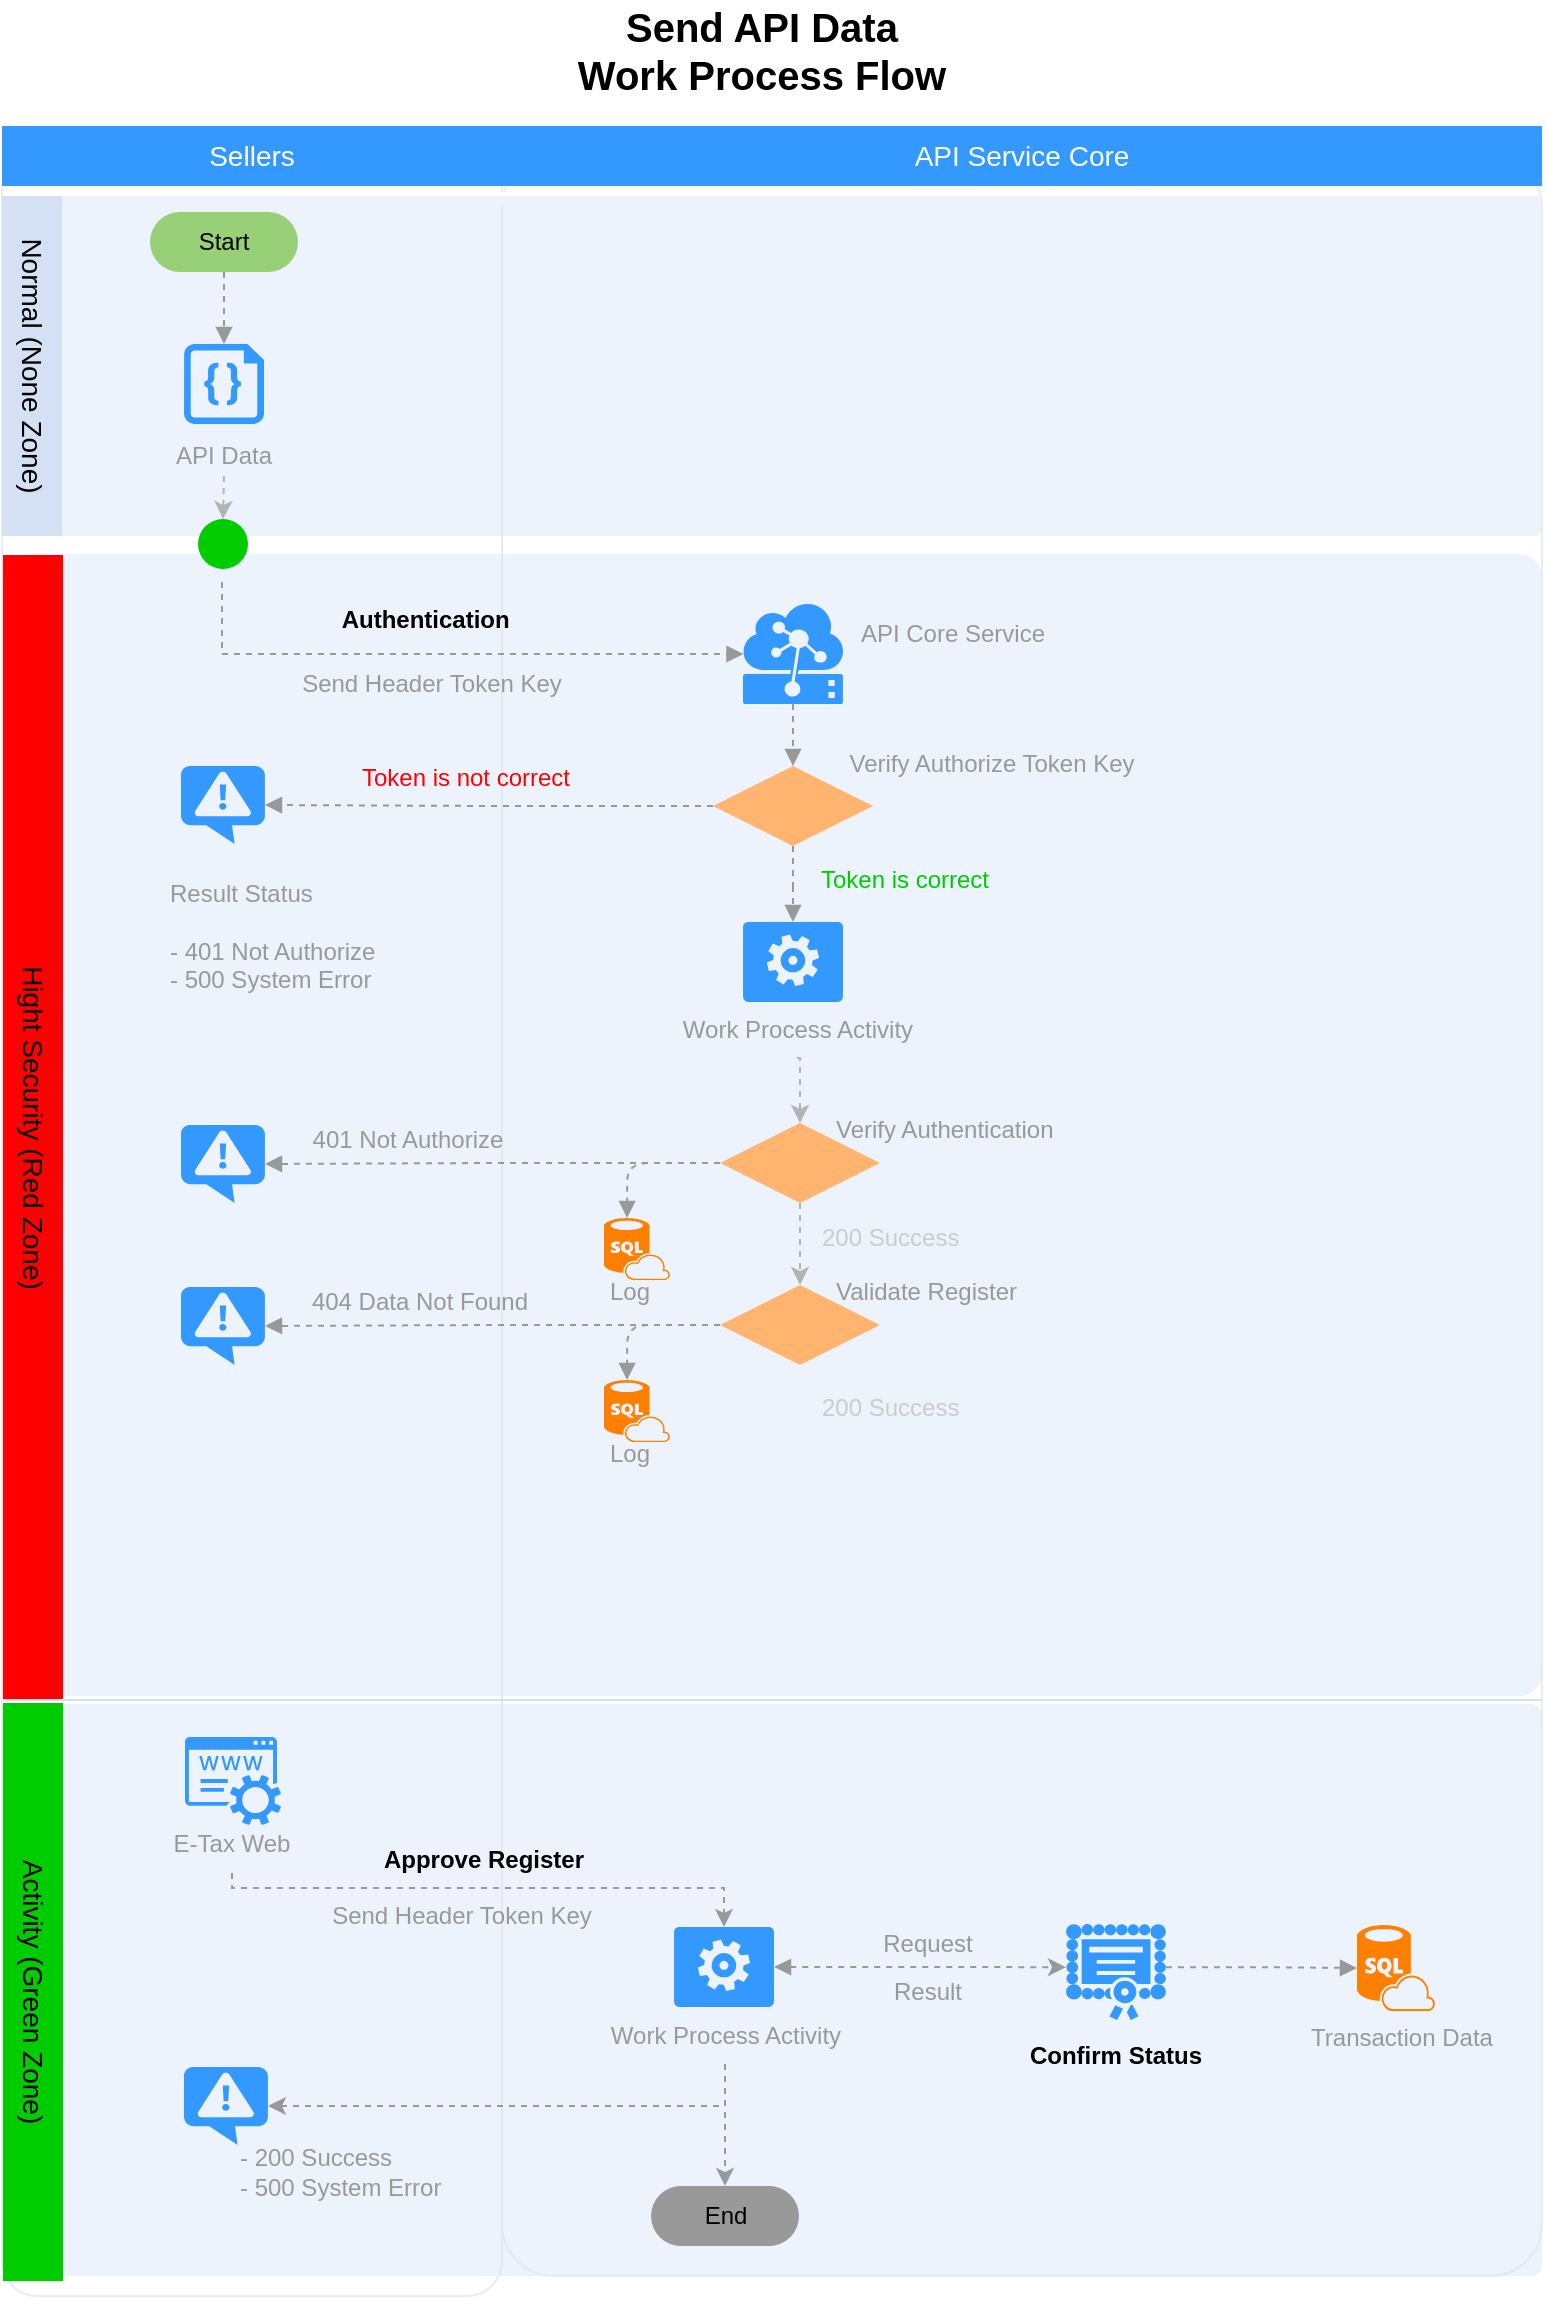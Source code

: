 <mxfile version="10.8.0" type="github"><diagram id="6a731a19-8d31-9384-78a2-239565b7b9f0" name="Page-1"><mxGraphModel dx="1220" dy="634" grid="1" gridSize="10" guides="1" tooltips="1" connect="1" arrows="1" fold="1" page="1" pageScale="1" pageWidth="827" pageHeight="1169" background="none" math="0" shadow="0"><root><mxCell id="0"/><mxCell id="1" parent="0"/><mxCell id="mB4sy3g2SSNMeMLBoOsv-2041" value="" style="rounded=1;whiteSpace=wrap;html=1;strokeColor=#E6E6E6;strokeWidth=1;fillColor=#FFFFFF;fontFamily=Helvetica;fontSize=14;fontColor=#FFB366;opacity=75;verticalAlign=top;fontStyle=1;arcSize=5;" vertex="1" parent="1"><mxGeometry x="300" y="90" width="520" height="1060" as="geometry"/></mxCell><mxCell id="mB4sy3g2SSNMeMLBoOsv-2042" value="" style="rounded=1;whiteSpace=wrap;html=1;strokeColor=#E6E6E6;strokeWidth=1;fillColor=#FFFFFF;fontFamily=Helvetica;fontSize=14;fontColor=#FFB366;opacity=75;verticalAlign=top;fontStyle=1;arcSize=7;" vertex="1" parent="1"><mxGeometry x="50" y="90" width="250" height="1070" as="geometry"/></mxCell><mxCell id="mB4sy3g2SSNMeMLBoOsv-2043" value="" style="shape=mxgraph.arrows.two_way_arrow_horizontal;html=1;verticalLabelPosition=bottom;verticalAlign=top;strokeWidth=2;strokeColor=none;dashed=1;fillColor=#FFFFFF;fontFamily=Verdana;fontSize=12;fontColor=#00BEF2" vertex="1" parent="1"><mxGeometry x="265.5" y="104" width="67" height="15" as="geometry"/></mxCell><mxCell id="mB4sy3g2SSNMeMLBoOsv-2044" value="" style="rounded=1;whiteSpace=wrap;html=1;strokeColor=none;strokeWidth=1;fillColor=#dae8fc;fontSize=12;align=center;arcSize=2;opacity=50;" vertex="1" parent="1"><mxGeometry x="51" y="864" width="769" height="286" as="geometry"/></mxCell><mxCell id="mB4sy3g2SSNMeMLBoOsv-2045" value="" style="rounded=1;whiteSpace=wrap;html=1;strokeColor=none;strokeWidth=1;fillColor=#dae8fc;fontSize=12;align=center;arcSize=2;opacity=50;" vertex="1" parent="1"><mxGeometry x="51" y="289" width="769" height="571" as="geometry"/></mxCell><mxCell id="mB4sy3g2SSNMeMLBoOsv-2046" value="" style="rounded=1;whiteSpace=wrap;html=1;strokeColor=none;strokeWidth=1;fillColor=#dae8fc;fontSize=12;align=center;arcSize=2;opacity=50;" vertex="1" parent="1"><mxGeometry x="50" y="110" width="770" height="170" as="geometry"/></mxCell><mxCell id="mB4sy3g2SSNMeMLBoOsv-2047" value="Send API Data&lt;br&gt;Work Process Flow" style="text;html=1;strokeColor=none;fillColor=none;align=center;verticalAlign=middle;whiteSpace=wrap;rounded=0;fontStyle=1;fontSize=20;" vertex="1" parent="1"><mxGeometry x="275" y="12" width="310" height="50" as="geometry"/></mxCell><mxCell id="mB4sy3g2SSNMeMLBoOsv-2048" style="edgeStyle=orthogonalEdgeStyle;rounded=0;orthogonalLoop=1;jettySize=auto;html=1;exitX=0.5;exitY=1;exitDx=0;exitDy=0;exitPerimeter=0;entryX=0.5;entryY=0;entryDx=0;entryDy=0;dashed=1;startArrow=none;startFill=0;endArrow=block;endFill=1;strokeColor=#999999;" edge="1" parent="1" source="mB4sy3g2SSNMeMLBoOsv-2049" target="mB4sy3g2SSNMeMLBoOsv-2084"><mxGeometry relative="1" as="geometry"/></mxCell><mxCell id="mB4sy3g2SSNMeMLBoOsv-2049" value="" style="shadow=0;dashed=0;html=1;strokeColor=none;labelPosition=center;verticalLabelPosition=bottom;verticalAlign=top;align=center;shape=mxgraph.mscae.cloud.iot_edge;fillColor=#3399FF;pointerEvents=1;fontSize=12;fontColor=#999999;" vertex="1" parent="1"><mxGeometry x="420.5" y="314" width="50" height="50" as="geometry"/></mxCell><mxCell id="mB4sy3g2SSNMeMLBoOsv-2050" value="" style="verticalLabelPosition=bottom;html=1;verticalAlign=top;align=center;strokeColor=none;fillColor=#3399FF;shape=mxgraph.azure.notification_topic;fontSize=12;fontColor=#999999;" vertex="1" parent="1"><mxGeometry x="139.5" y="395" width="42" height="39" as="geometry"/></mxCell><mxCell id="mB4sy3g2SSNMeMLBoOsv-2051" value="Result Status&lt;br&gt;&lt;br&gt;- 401 Not Authorize&lt;br&gt;- 500 System Error&lt;br&gt;" style="text;html=1;strokeColor=none;fillColor=none;align=left;verticalAlign=middle;whiteSpace=wrap;rounded=0;fontSize=12;fontColor=#999999;" vertex="1" parent="1"><mxGeometry x="132" y="441" width="143" height="77" as="geometry"/></mxCell><mxCell id="mB4sy3g2SSNMeMLBoOsv-2080" style="edgeStyle=orthogonalEdgeStyle;rounded=0;orthogonalLoop=1;jettySize=auto;html=1;exitX=0.5;exitY=1;exitDx=0;exitDy=0;entryX=0.005;entryY=0.5;entryDx=0;entryDy=0;dashed=1;startArrow=none;startFill=0;endArrow=block;endFill=1;strokeColor=#999999;entryPerimeter=0;" edge="1" parent="1" target="mB4sy3g2SSNMeMLBoOsv-2049"><mxGeometry relative="1" as="geometry"><mxPoint x="378" y="341" as="targetPoint"/><mxPoint x="160" y="303" as="sourcePoint"/><Array as="points"><mxPoint x="160" y="339"/></Array></mxGeometry></mxCell><mxCell id="mB4sy3g2SSNMeMLBoOsv-2082" style="edgeStyle=orthogonalEdgeStyle;rounded=0;orthogonalLoop=1;jettySize=auto;html=1;exitX=0.5;exitY=1;exitDx=0;exitDy=0;dashed=1;startArrow=none;startFill=0;endArrow=block;endFill=1;strokeColor=#999999;" edge="1" parent="1" source="mB4sy3g2SSNMeMLBoOsv-2084" target="mB4sy3g2SSNMeMLBoOsv-2091"><mxGeometry relative="1" as="geometry"/></mxCell><mxCell id="mB4sy3g2SSNMeMLBoOsv-2083" style="edgeStyle=orthogonalEdgeStyle;rounded=0;orthogonalLoop=1;jettySize=auto;html=1;exitX=0;exitY=0.5;exitDx=0;exitDy=0;entryX=1;entryY=0.5;entryDx=0;entryDy=0;entryPerimeter=0;dashed=1;startArrow=none;startFill=0;endArrow=block;endFill=1;strokeColor=#999999;" edge="1" parent="1" source="mB4sy3g2SSNMeMLBoOsv-2084" target="mB4sy3g2SSNMeMLBoOsv-2050"><mxGeometry relative="1" as="geometry"/></mxCell><mxCell id="mB4sy3g2SSNMeMLBoOsv-2084" value="" style="rhombus;whiteSpace=wrap;html=1;strokeColor=none;strokeWidth=1;fillColor=#FFB570;fontSize=12;fontColor=#999999;align=left;" vertex="1" parent="1"><mxGeometry x="405.5" y="395" width="80" height="40" as="geometry"/></mxCell><mxCell id="mB4sy3g2SSNMeMLBoOsv-2085" value="Authentication&amp;nbsp;&lt;br&gt;" style="text;html=1;strokeColor=none;fillColor=none;align=center;verticalAlign=middle;whiteSpace=wrap;rounded=0;fontSize=12;fontColor=#000000;fontStyle=1" vertex="1" parent="1"><mxGeometry x="167" y="305" width="193" height="34" as="geometry"/></mxCell><mxCell id="mB4sy3g2SSNMeMLBoOsv-2086" value="API Core Service" style="text;html=1;strokeColor=none;fillColor=none;align=center;verticalAlign=middle;whiteSpace=wrap;rounded=0;fontSize=12;fontColor=#999999;" vertex="1" parent="1"><mxGeometry x="475" y="314.5" width="101" height="29" as="geometry"/></mxCell><mxCell id="mB4sy3g2SSNMeMLBoOsv-2087" value="Token is correct" style="text;html=1;strokeColor=none;fillColor=none;align=center;verticalAlign=middle;whiteSpace=wrap;rounded=0;fontSize=12;fontColor=#00CC00;" vertex="1" parent="1"><mxGeometry x="451" y="437.5" width="101" height="29" as="geometry"/></mxCell><mxCell id="mB4sy3g2SSNMeMLBoOsv-2088" value="Verify Authorize Token Key" style="text;html=1;strokeColor=none;fillColor=none;align=center;verticalAlign=middle;whiteSpace=wrap;rounded=0;fontSize=12;fontColor=#999999;" vertex="1" parent="1"><mxGeometry x="465" y="379" width="160" height="29" as="geometry"/></mxCell><mxCell id="mB4sy3g2SSNMeMLBoOsv-2089" value="Token is not correct" style="text;html=1;strokeColor=none;fillColor=none;align=center;verticalAlign=middle;whiteSpace=wrap;rounded=0;fontSize=12;fontColor=#FF0000;" vertex="1" parent="1"><mxGeometry x="220" y="386" width="124" height="29" as="geometry"/></mxCell><mxCell id="mB4sy3g2SSNMeMLBoOsv-2090" value="" style="group" vertex="1" connectable="0" parent="1"><mxGeometry x="367.5" y="505" width="160" height="72" as="geometry"/></mxCell><mxCell id="mB4sy3g2SSNMeMLBoOsv-2091" value="" style="verticalLabelPosition=bottom;html=1;verticalAlign=top;align=center;strokeColor=none;fillColor=#3399FF;shape=mxgraph.azure.worker_role;fontSize=12;fontColor=#999999;" vertex="1" parent="mB4sy3g2SSNMeMLBoOsv-2090"><mxGeometry x="53" y="-32" width="50" height="40" as="geometry"/></mxCell><mxCell id="mB4sy3g2SSNMeMLBoOsv-2092" value="Work Process Activity&lt;br&gt;" style="text;html=1;strokeColor=none;fillColor=none;align=center;verticalAlign=middle;whiteSpace=wrap;rounded=0;fontSize=12;fontColor=#999999;" vertex="1" parent="mB4sy3g2SSNMeMLBoOsv-2090"><mxGeometry y="7" width="160" height="29" as="geometry"/></mxCell><mxCell id="mB4sy3g2SSNMeMLBoOsv-2094" value="End" style="rounded=1;whiteSpace=wrap;html=1;fontColor=#000000;align=center;arcSize=50;labelBackgroundColor=none;fillColor=#999999;strokeColor=none;" vertex="1" parent="1"><mxGeometry x="374.5" y="1105" width="74" height="30" as="geometry"/></mxCell><mxCell id="mB4sy3g2SSNMeMLBoOsv-2095" style="edgeStyle=orthogonalEdgeStyle;rounded=0;orthogonalLoop=1;jettySize=auto;html=1;exitX=0.5;exitY=1;exitDx=0;exitDy=0;entryX=0.5;entryY=0;entryDx=0;entryDy=0;entryPerimeter=0;dashed=1;startArrow=none;startFill=0;endArrow=block;endFill=1;strokeColor=#999999;fontColor=#000000;" edge="1" parent="1" source="mB4sy3g2SSNMeMLBoOsv-2096" target="mB4sy3g2SSNMeMLBoOsv-2145"><mxGeometry relative="1" as="geometry"><mxPoint x="161" y="181" as="targetPoint"/></mxGeometry></mxCell><mxCell id="mB4sy3g2SSNMeMLBoOsv-2096" value="Start" style="rounded=1;whiteSpace=wrap;html=1;fontColor=#000000;align=center;arcSize=50;labelBackgroundColor=none;fillColor=#97D077;strokeColor=none;" vertex="1" parent="1"><mxGeometry x="124" y="118" width="74" height="30" as="geometry"/></mxCell><mxCell id="mB4sy3g2SSNMeMLBoOsv-2098" value="Hight Security (Red Zone)" style="whiteSpace=wrap;html=1;dashed=1;strokeColor=none;strokeWidth=2;fillColor=#FF0000;fontFamily=Helvetica;fontSize=14;fontColor=#000000;fontStyle=0;rotation=90;" vertex="1" parent="1"><mxGeometry x="-221" y="561" width="573" height="30" as="geometry"/></mxCell><mxCell id="mB4sy3g2SSNMeMLBoOsv-2108" value="" style="ellipse;whiteSpace=wrap;html=1;aspect=fixed;fillColor=#00CC00;fontColor=#000000;align=center;strokeColor=none;" vertex="1" parent="1"><mxGeometry x="148" y="271.5" width="25" height="25" as="geometry"/></mxCell><mxCell id="mB4sy3g2SSNMeMLBoOsv-2110" value="Activity (Green Zone)" style="whiteSpace=wrap;html=1;dashed=1;strokeColor=none;strokeWidth=2;fillColor=#00CC00;fontFamily=Helvetica;fontSize=14;fontColor=#000000;fontStyle=0;rotation=90;" vertex="1" parent="1"><mxGeometry x="-79" y="993" width="289" height="30" as="geometry"/></mxCell><mxCell id="mB4sy3g2SSNMeMLBoOsv-2111" value="Sellers" style="whiteSpace=wrap;html=1;dashed=1;strokeColor=none;strokeWidth=2;fillColor=#3399FF;fontFamily=Helvetica;fontSize=14;fontColor=#FFFFFF;fontStyle=0" vertex="1" parent="1"><mxGeometry x="50" y="75" width="250" height="30" as="geometry"/></mxCell><mxCell id="mB4sy3g2SSNMeMLBoOsv-2112" value="API Service Core" style="whiteSpace=wrap;html=1;dashed=1;strokeColor=none;strokeWidth=2;fillColor=#3399FF;fontFamily=Helvetica;fontSize=14;fontColor=#FFFFFF;fontStyle=0" vertex="1" parent="1"><mxGeometry x="300" y="75" width="520" height="30" as="geometry"/></mxCell><mxCell id="mB4sy3g2SSNMeMLBoOsv-2113" value="Normal (None Zone)" style="whiteSpace=wrap;html=1;dashed=1;strokeColor=none;strokeWidth=2;fillColor=#D4E1F5;fontFamily=Helvetica;fontSize=14;fontColor=#000000;fontStyle=0;rotation=90;" vertex="1" parent="1"><mxGeometry x="-20" y="180" width="170" height="30" as="geometry"/></mxCell><mxCell id="mB4sy3g2SSNMeMLBoOsv-2116" value="" style="group" vertex="1" connectable="0" parent="1"><mxGeometry x="333" y="975.5" width="160" height="72" as="geometry"/></mxCell><mxCell id="mB4sy3g2SSNMeMLBoOsv-2117" value="" style="verticalLabelPosition=bottom;html=1;verticalAlign=top;align=center;strokeColor=none;fillColor=#3399FF;shape=mxgraph.azure.worker_role;fontSize=12;fontColor=#999999;" vertex="1" parent="mB4sy3g2SSNMeMLBoOsv-2116"><mxGeometry x="53" width="50" height="40" as="geometry"/></mxCell><mxCell id="mB4sy3g2SSNMeMLBoOsv-2118" value="" style="group" vertex="1" connectable="0" parent="1"><mxGeometry x="551.5" y="1048" width="108" height="79" as="geometry"/></mxCell><mxCell id="mB4sy3g2SSNMeMLBoOsv-2119" value="Approve Register&lt;br&gt;" style="text;html=1;strokeColor=none;fillColor=none;align=center;verticalAlign=middle;whiteSpace=wrap;rounded=0;fontSize=12;fontColor=#000000;fontStyle=1" vertex="1" parent="1"><mxGeometry x="207" y="933.5" width="168" height="16" as="geometry"/></mxCell><mxCell id="mB4sy3g2SSNMeMLBoOsv-2120" style="edgeStyle=orthogonalEdgeStyle;rounded=0;orthogonalLoop=1;jettySize=auto;html=1;exitX=0.5;exitY=1;exitDx=0;exitDy=0;entryX=1;entryY=0.5;entryDx=0;entryDy=0;entryPerimeter=0;dashed=1;strokeColor=#999999;fontColor=#00CC00;" edge="1" parent="1" source="mB4sy3g2SSNMeMLBoOsv-2122" target="mB4sy3g2SSNMeMLBoOsv-2131"><mxGeometry relative="1" as="geometry"/></mxCell><mxCell id="mB4sy3g2SSNMeMLBoOsv-2121" style="edgeStyle=orthogonalEdgeStyle;rounded=0;orthogonalLoop=1;jettySize=auto;html=1;exitX=0.5;exitY=1;exitDx=0;exitDy=0;dashed=1;strokeColor=#999999;fontColor=#009900;" edge="1" parent="1" source="mB4sy3g2SSNMeMLBoOsv-2122" target="mB4sy3g2SSNMeMLBoOsv-2094"><mxGeometry relative="1" as="geometry"/></mxCell><mxCell id="mB4sy3g2SSNMeMLBoOsv-2122" value="Work Process Activity&lt;br&gt;" style="text;html=1;strokeColor=none;fillColor=none;align=center;verticalAlign=middle;whiteSpace=wrap;rounded=0;fontSize=12;fontColor=#999999;" vertex="1" parent="1"><mxGeometry x="331.5" y="1015" width="160" height="29" as="geometry"/></mxCell><mxCell id="mB4sy3g2SSNMeMLBoOsv-2123" value="Transaction Data" style="text;html=1;strokeColor=none;fillColor=none;align=center;verticalAlign=middle;whiteSpace=wrap;rounded=0;fontSize=12;fontColor=#999999;" vertex="1" parent="1"><mxGeometry x="695.5" y="1016.5" width="108" height="29" as="geometry"/></mxCell><mxCell id="mB4sy3g2SSNMeMLBoOsv-2124" value="" style="verticalLabelPosition=bottom;html=1;verticalAlign=top;align=center;strokeColor=none;fillColor=#FF8000;shape=mxgraph.azure.sql_database_sql_azure;fontSize=12;fontColor=#999999;" vertex="1" parent="1"><mxGeometry x="727.5" y="974.5" width="39" height="43" as="geometry"/></mxCell><mxCell id="mB4sy3g2SSNMeMLBoOsv-2125" value="Confirm Status&lt;br&gt;" style="text;html=1;strokeColor=none;fillColor=none;align=center;verticalAlign=middle;whiteSpace=wrap;rounded=0;fontSize=12;fontColor=#000000;fontStyle=1" vertex="1" parent="1"><mxGeometry x="549.5" y="1022" width="114" height="36" as="geometry"/></mxCell><mxCell id="mB4sy3g2SSNMeMLBoOsv-2126" value="" style="pointerEvents=1;shadow=0;dashed=0;html=1;strokeColor=none;labelPosition=center;verticalLabelPosition=bottom;verticalAlign=top;align=center;shape=mxgraph.mscae.intune.inventory_license;fillColor=#3399FF;fontSize=14;" vertex="1" parent="1"><mxGeometry x="582" y="974" width="50" height="48" as="geometry"/></mxCell><mxCell id="mB4sy3g2SSNMeMLBoOsv-2127" style="edgeStyle=orthogonalEdgeStyle;rounded=0;orthogonalLoop=1;jettySize=auto;html=1;exitX=1;exitY=0.5;exitDx=0;exitDy=0;exitPerimeter=0;entryX=0;entryY=0.45;entryDx=0;entryDy=0;entryPerimeter=0;dashed=1;strokeColor=#999999;startArrow=block;startFill=1;" edge="1" parent="1" source="mB4sy3g2SSNMeMLBoOsv-2117" target="mB4sy3g2SSNMeMLBoOsv-2126"><mxGeometry relative="1" as="geometry"><mxPoint x="446.5" y="995" as="sourcePoint"/></mxGeometry></mxCell><mxCell id="mB4sy3g2SSNMeMLBoOsv-2128" value="Request" style="text;html=1;strokeColor=none;fillColor=none;align=center;verticalAlign=middle;whiteSpace=wrap;rounded=0;fontSize=12;fontColor=#999999;" vertex="1" parent="1"><mxGeometry x="482.5" y="974" width="60" height="20" as="geometry"/></mxCell><mxCell id="mB4sy3g2SSNMeMLBoOsv-2129" value="Result" style="text;html=1;strokeColor=none;fillColor=none;align=center;verticalAlign=middle;whiteSpace=wrap;rounded=0;fontSize=12;fontColor=#999999;" vertex="1" parent="1"><mxGeometry x="482.5" y="998" width="60" height="20" as="geometry"/></mxCell><mxCell id="mB4sy3g2SSNMeMLBoOsv-2130" style="edgeStyle=orthogonalEdgeStyle;rounded=0;orthogonalLoop=1;jettySize=auto;html=1;exitX=1;exitY=0.45;exitDx=0;exitDy=0;exitPerimeter=0;entryX=0;entryY=0.5;entryDx=0;entryDy=0;entryPerimeter=0;dashed=1;startArrow=none;startFill=0;endArrow=block;endFill=1;strokeColor=#999999;" edge="1" parent="1" source="mB4sy3g2SSNMeMLBoOsv-2126" target="mB4sy3g2SSNMeMLBoOsv-2124"><mxGeometry relative="1" as="geometry"/></mxCell><mxCell id="mB4sy3g2SSNMeMLBoOsv-2131" value="" style="verticalLabelPosition=bottom;html=1;verticalAlign=top;align=center;strokeColor=none;fillColor=#3399FF;shape=mxgraph.azure.notification_topic;fontSize=12;fontColor=#999999;" vertex="1" parent="1"><mxGeometry x="141" y="1045.5" width="42" height="39" as="geometry"/></mxCell><mxCell id="mB4sy3g2SSNMeMLBoOsv-2132" value="- 200 Success&lt;br&gt;- 500 System Error&lt;br&gt;" style="text;html=1;strokeColor=none;fillColor=none;align=left;verticalAlign=middle;whiteSpace=wrap;rounded=0;fontSize=12;fontColor=#999999;" vertex="1" parent="1"><mxGeometry x="166.5" y="1080.5" width="143" height="35" as="geometry"/></mxCell><mxCell id="mB4sy3g2SSNMeMLBoOsv-2133" value="" style="group" vertex="1" connectable="0" parent="1"><mxGeometry x="110" y="881.5" width="110" height="74" as="geometry"/></mxCell><mxCell id="mB4sy3g2SSNMeMLBoOsv-2134" value="" style="pointerEvents=1;shadow=0;dashed=0;html=1;strokeColor=none;fillColor=#3399FF;labelPosition=center;verticalLabelPosition=bottom;verticalAlign=top;outlineConnect=0;align=center;shape=mxgraph.office.services.registrar_service;" vertex="1" parent="mB4sy3g2SSNMeMLBoOsv-2133"><mxGeometry x="31.5" y="-1" width="48" height="44" as="geometry"/></mxCell><mxCell id="mB4sy3g2SSNMeMLBoOsv-2135" value="E-Tax Web" style="text;html=1;strokeColor=none;fillColor=none;align=center;verticalAlign=middle;whiteSpace=wrap;rounded=0;fontSize=12;fontColor=#999999;" vertex="1" parent="mB4sy3g2SSNMeMLBoOsv-2133"><mxGeometry y="37" width="110" height="30" as="geometry"/></mxCell><mxCell id="mB4sy3g2SSNMeMLBoOsv-2136" style="edgeStyle=orthogonalEdgeStyle;rounded=0;orthogonalLoop=1;jettySize=auto;html=1;exitX=0.5;exitY=1;exitDx=0;exitDy=0;entryX=0.5;entryY=0;entryDx=0;entryDy=0;entryPerimeter=0;dashed=1;strokeColor=#999999;fontColor=#009900;" edge="1" parent="1" source="mB4sy3g2SSNMeMLBoOsv-2135" target="mB4sy3g2SSNMeMLBoOsv-2117"><mxGeometry relative="1" as="geometry"><Array as="points"><mxPoint x="165" y="956"/><mxPoint x="411" y="956"/></Array></mxGeometry></mxCell><mxCell id="mB4sy3g2SSNMeMLBoOsv-2140" value="Send Header Token Key" style="text;html=1;strokeColor=none;fillColor=none;align=center;verticalAlign=middle;whiteSpace=wrap;rounded=0;fontSize=12;fontColor=#999999;" vertex="1" parent="1"><mxGeometry x="180" y="339" width="170" height="29" as="geometry"/></mxCell><mxCell id="mB4sy3g2SSNMeMLBoOsv-2141" value="Send Header Token Key" style="text;html=1;strokeColor=none;fillColor=none;align=center;verticalAlign=middle;whiteSpace=wrap;rounded=0;fontSize=12;fontColor=#999999;" vertex="1" parent="1"><mxGeometry x="185" y="955" width="190" height="29" as="geometry"/></mxCell><mxCell id="mB4sy3g2SSNMeMLBoOsv-2142" value="" style="endArrow=none;html=1;strokeColor=#D4E1F5;fontColor=#000000;" edge="1" parent="1"><mxGeometry width="50" height="50" relative="1" as="geometry"><mxPoint x="50" y="862" as="sourcePoint"/><mxPoint x="820" y="862" as="targetPoint"/></mxGeometry></mxCell><mxCell id="mB4sy3g2SSNMeMLBoOsv-2143" value="" style="group" vertex="1" connectable="0" parent="1"><mxGeometry x="126" y="164" width="70" height="86" as="geometry"/></mxCell><mxCell id="mB4sy3g2SSNMeMLBoOsv-2144" value="API Data" style="text;html=1;strokeColor=none;fillColor=none;align=center;verticalAlign=middle;whiteSpace=wrap;rounded=0;fontSize=12;fontColor=#999999;rotation=0;" vertex="1" parent="mB4sy3g2SSNMeMLBoOsv-2143"><mxGeometry y="66" width="70" height="20" as="geometry"/></mxCell><mxCell id="mB4sy3g2SSNMeMLBoOsv-2145" value="" style="verticalLabelPosition=bottom;html=1;verticalAlign=top;align=center;strokeColor=none;fillColor=#3399FF;shape=mxgraph.azure.code_file;pointerEvents=1;fontSize=12;fontColor=#999999;" vertex="1" parent="mB4sy3g2SSNMeMLBoOsv-2143"><mxGeometry x="15" y="20" width="40" height="40" as="geometry"/></mxCell><mxCell id="mB4sy3g2SSNMeMLBoOsv-2148" style="edgeStyle=orthogonalEdgeStyle;rounded=0;orthogonalLoop=1;jettySize=auto;html=1;exitX=0.5;exitY=1;exitDx=0;exitDy=0;entryX=0.5;entryY=0;entryDx=0;entryDy=0;dashed=1;strokeColor=#B3B3B3;" edge="1" parent="1" source="mB4sy3g2SSNMeMLBoOsv-2144" target="mB4sy3g2SSNMeMLBoOsv-2108"><mxGeometry relative="1" as="geometry"/></mxCell><mxCell id="mB4sy3g2SSNMeMLBoOsv-2149" style="edgeStyle=orthogonalEdgeStyle;rounded=1;orthogonalLoop=1;jettySize=auto;html=1;exitX=0;exitY=0.5;exitDx=0;exitDy=0;dashed=1;startArrow=none;startFill=0;endArrow=block;endFill=1;strokeColor=#999999;fontSize=12;fontColor=#999999;" edge="1" parent="1" source="mB4sy3g2SSNMeMLBoOsv-2151" target="mB4sy3g2SSNMeMLBoOsv-2154"><mxGeometry relative="1" as="geometry"/></mxCell><mxCell id="mB4sy3g2SSNMeMLBoOsv-2150" style="edgeStyle=orthogonalEdgeStyle;rounded=1;orthogonalLoop=1;jettySize=auto;html=1;exitX=0;exitY=0.5;exitDx=0;exitDy=0;entryX=0.35;entryY=0;entryDx=0;entryDy=0;entryPerimeter=0;dashed=1;startArrow=none;startFill=0;endArrow=block;endFill=1;strokeColor=#999999;fontSize=12;fontColor=#999999;" edge="1" parent="1" source="mB4sy3g2SSNMeMLBoOsv-2151" target="mB4sy3g2SSNMeMLBoOsv-2158"><mxGeometry relative="1" as="geometry"/></mxCell><mxCell id="mB4sy3g2SSNMeMLBoOsv-2173" style="edgeStyle=orthogonalEdgeStyle;rounded=0;orthogonalLoop=1;jettySize=auto;html=1;exitX=0.5;exitY=1;exitDx=0;exitDy=0;entryX=0.5;entryY=0;entryDx=0;entryDy=0;dashed=1;strokeColor=#B3B3B3;" edge="1" parent="1" source="mB4sy3g2SSNMeMLBoOsv-2151" target="mB4sy3g2SSNMeMLBoOsv-2164"><mxGeometry relative="1" as="geometry"/></mxCell><mxCell id="mB4sy3g2SSNMeMLBoOsv-2151" value="" style="rhombus;whiteSpace=wrap;html=1;strokeColor=none;strokeWidth=1;fillColor=#FFB570;fontSize=12;fontColor=#999999;align=left;" vertex="1" parent="1"><mxGeometry x="409" y="573.5" width="80" height="40" as="geometry"/></mxCell><mxCell id="mB4sy3g2SSNMeMLBoOsv-2152" value="200 Success" style="text;html=1;strokeColor=none;fillColor=none;align=left;verticalAlign=middle;whiteSpace=wrap;rounded=0;fontSize=12;fontColor=#CCCCCC;" vertex="1" parent="1"><mxGeometry x="457.5" y="620.5" width="89" height="20" as="geometry"/></mxCell><mxCell id="mB4sy3g2SSNMeMLBoOsv-2153" value="&lt;span&gt;Verify Authentication&lt;/span&gt;" style="text;html=1;strokeColor=none;fillColor=none;align=left;verticalAlign=middle;whiteSpace=wrap;rounded=0;fontSize=12;fontColor=#999999;" vertex="1" parent="1"><mxGeometry x="465" y="566.5" width="132" height="20" as="geometry"/></mxCell><mxCell id="mB4sy3g2SSNMeMLBoOsv-2154" value="" style="verticalLabelPosition=bottom;html=1;verticalAlign=top;align=center;strokeColor=none;fillColor=#3399FF;shape=mxgraph.azure.notification_topic;fontSize=12;fontColor=#999999;" vertex="1" parent="1"><mxGeometry x="139.5" y="574.5" width="42" height="39" as="geometry"/></mxCell><mxCell id="mB4sy3g2SSNMeMLBoOsv-2155" value="401 Not Authorize" style="text;html=1;strokeColor=none;fillColor=none;align=center;verticalAlign=middle;whiteSpace=wrap;rounded=0;fontSize=12;fontColor=#999999;" vertex="1" parent="1"><mxGeometry x="189.5" y="572" width="126" height="20" as="geometry"/></mxCell><mxCell id="mB4sy3g2SSNMeMLBoOsv-2159" style="edgeStyle=orthogonalEdgeStyle;rounded=0;orthogonalLoop=1;jettySize=auto;html=1;exitX=0.5;exitY=1;exitDx=0;exitDy=0;entryX=0.5;entryY=0;entryDx=0;entryDy=0;dashed=1;strokeColor=#B3B3B3;" edge="1" parent="1" source="mB4sy3g2SSNMeMLBoOsv-2092" target="mB4sy3g2SSNMeMLBoOsv-2151"><mxGeometry relative="1" as="geometry"/></mxCell><mxCell id="mB4sy3g2SSNMeMLBoOsv-2160" value="" style="group" vertex="1" connectable="0" parent="1"><mxGeometry x="342.5" y="594" width="40" height="53.5" as="geometry"/></mxCell><mxCell id="mB4sy3g2SSNMeMLBoOsv-2156" value="" style="group" vertex="1" connectable="0" parent="mB4sy3g2SSNMeMLBoOsv-2160"><mxGeometry width="40" height="53.5" as="geometry"/></mxCell><mxCell id="mB4sy3g2SSNMeMLBoOsv-2157" value="Log" style="text;html=1;strokeColor=none;fillColor=none;align=center;verticalAlign=middle;whiteSpace=wrap;rounded=0;fontSize=12;fontColor=#999999;" vertex="1" parent="mB4sy3g2SSNMeMLBoOsv-2156"><mxGeometry x="1.5" y="49.5" width="40" height="29" as="geometry"/></mxCell><mxCell id="mB4sy3g2SSNMeMLBoOsv-2158" value="" style="verticalLabelPosition=bottom;html=1;verticalAlign=top;align=center;strokeColor=none;fillColor=#FF8000;shape=mxgraph.azure.sql_database_sql_azure;fontSize=12;fontColor=#999999;" vertex="1" parent="mB4sy3g2SSNMeMLBoOsv-2156"><mxGeometry x="8.5" y="27" width="33" height="31" as="geometry"/></mxCell><mxCell id="mB4sy3g2SSNMeMLBoOsv-2162" style="edgeStyle=orthogonalEdgeStyle;rounded=1;orthogonalLoop=1;jettySize=auto;html=1;exitX=0;exitY=0.5;exitDx=0;exitDy=0;dashed=1;startArrow=none;startFill=0;endArrow=block;endFill=1;strokeColor=#999999;fontSize=12;fontColor=#999999;" edge="1" parent="1" source="mB4sy3g2SSNMeMLBoOsv-2164" target="mB4sy3g2SSNMeMLBoOsv-2167"><mxGeometry relative="1" as="geometry"/></mxCell><mxCell id="mB4sy3g2SSNMeMLBoOsv-2163" style="edgeStyle=orthogonalEdgeStyle;rounded=1;orthogonalLoop=1;jettySize=auto;html=1;exitX=0;exitY=0.5;exitDx=0;exitDy=0;entryX=0.35;entryY=0;entryDx=0;entryDy=0;entryPerimeter=0;dashed=1;startArrow=none;startFill=0;endArrow=block;endFill=1;strokeColor=#999999;fontSize=12;fontColor=#999999;" edge="1" parent="1" source="mB4sy3g2SSNMeMLBoOsv-2164" target="mB4sy3g2SSNMeMLBoOsv-2172"><mxGeometry relative="1" as="geometry"/></mxCell><mxCell id="mB4sy3g2SSNMeMLBoOsv-2164" value="" style="rhombus;whiteSpace=wrap;html=1;strokeColor=none;strokeWidth=1;fillColor=#FFB570;fontSize=12;fontColor=#999999;align=left;" vertex="1" parent="1"><mxGeometry x="409" y="654.5" width="80" height="40" as="geometry"/></mxCell><mxCell id="mB4sy3g2SSNMeMLBoOsv-2165" value="200 Success" style="text;html=1;strokeColor=none;fillColor=none;align=left;verticalAlign=middle;whiteSpace=wrap;rounded=0;fontSize=12;fontColor=#CCCCCC;" vertex="1" parent="1"><mxGeometry x="457.5" y="705.5" width="89" height="20" as="geometry"/></mxCell><mxCell id="mB4sy3g2SSNMeMLBoOsv-2166" value="Validate Register" style="text;html=1;strokeColor=none;fillColor=none;align=left;verticalAlign=middle;whiteSpace=wrap;rounded=0;fontSize=12;fontColor=#999999;" vertex="1" parent="1"><mxGeometry x="465" y="647.5" width="132" height="20" as="geometry"/></mxCell><mxCell id="mB4sy3g2SSNMeMLBoOsv-2167" value="" style="verticalLabelPosition=bottom;html=1;verticalAlign=top;align=center;strokeColor=none;fillColor=#3399FF;shape=mxgraph.azure.notification_topic;fontSize=12;fontColor=#999999;" vertex="1" parent="1"><mxGeometry x="139.5" y="655.5" width="42" height="39" as="geometry"/></mxCell><mxCell id="mB4sy3g2SSNMeMLBoOsv-2168" value="404 Data Not Found" style="text;html=1;strokeColor=none;fillColor=none;align=center;verticalAlign=middle;whiteSpace=wrap;rounded=0;fontSize=12;fontColor=#999999;" vertex="1" parent="1"><mxGeometry x="196" y="653" width="126" height="20" as="geometry"/></mxCell><mxCell id="mB4sy3g2SSNMeMLBoOsv-2169" value="" style="group" vertex="1" connectable="0" parent="1"><mxGeometry x="342.5" y="675" width="40" height="53.5" as="geometry"/></mxCell><mxCell id="mB4sy3g2SSNMeMLBoOsv-2170" value="" style="group" vertex="1" connectable="0" parent="mB4sy3g2SSNMeMLBoOsv-2169"><mxGeometry width="40" height="53.5" as="geometry"/></mxCell><mxCell id="mB4sy3g2SSNMeMLBoOsv-2171" value="Log" style="text;html=1;strokeColor=none;fillColor=none;align=center;verticalAlign=middle;whiteSpace=wrap;rounded=0;fontSize=12;fontColor=#999999;" vertex="1" parent="mB4sy3g2SSNMeMLBoOsv-2170"><mxGeometry x="1.5" y="49.5" width="40" height="29" as="geometry"/></mxCell><mxCell id="mB4sy3g2SSNMeMLBoOsv-2172" value="" style="verticalLabelPosition=bottom;html=1;verticalAlign=top;align=center;strokeColor=none;fillColor=#FF8000;shape=mxgraph.azure.sql_database_sql_azure;fontSize=12;fontColor=#999999;" vertex="1" parent="mB4sy3g2SSNMeMLBoOsv-2170"><mxGeometry x="8.5" y="27" width="33" height="31" as="geometry"/></mxCell></root></mxGraphModel></diagram></mxfile>